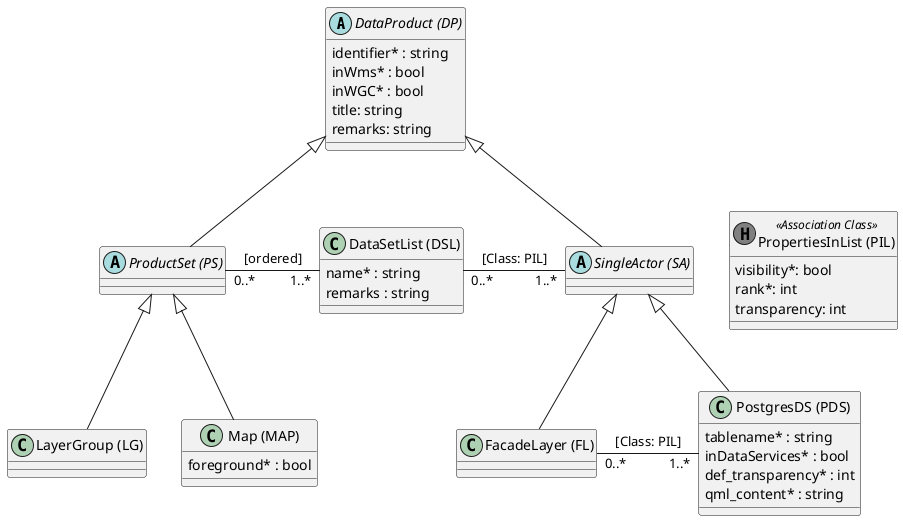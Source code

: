 @startuml

abstract class "DataProduct (DP)" as dp {
    identifier* : string
    inWms* : bool
    inWGC* : bool
    title: string
    remarks: string
}

abstract class "ProductSet (PS)" as ps
class "LayerGroup (LG)" as lg

class "Map (MAP)" as map {
    foreground* : bool
}

class "DataSetList (DSL)" as dsl {
    name* : string
    remarks : string
}

abstract class "SingleActor (SA)" as sa

class "FacadeLayer (FL)" as fl

class "PostgresDS (PDS)" as pds {
    tablename* : string
    inDataServices* : bool
    def_transparency* : int
    qml_content* : string
}

class "PropertiesInList (PIL)" as pil << (H, grey) Association Class >> {
    visibility*: bool
    rank*: int
    transparency: int
}

dp <|-- ps
ps <|-- lg
ps <|-- map

dp <|-- sa
sa <|-- pds
sa <|-- fl

ps "0..*" - "1..*" dsl : [ordered]

dsl "0..*" - "1..*" sa : [Class: PIL]
fl "0..*" - "1..*" pds : [Class: PIL]

' layout help
sa -[hidden]> pil

@enduml